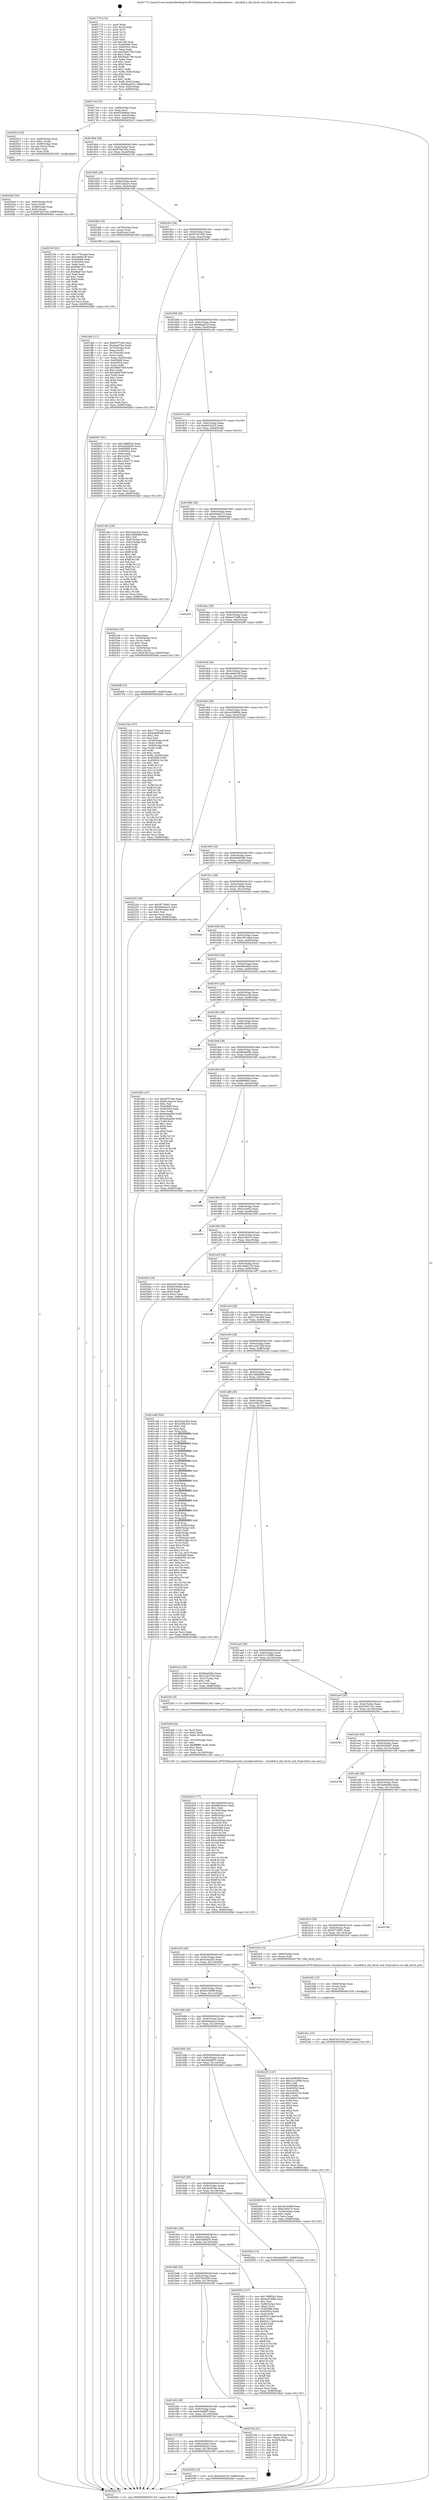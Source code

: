 digraph "0x401770" {
  label = "0x401770 (/mnt/c/Users/mathe/Desktop/tcc/POCII/binaries/extr_linuxkerneltrace....blockblk.h_blk_throtl_exit_Final-ollvm.out::main(0))"
  labelloc = "t"
  node[shape=record]

  Entry [label="",width=0.3,height=0.3,shape=circle,fillcolor=black,style=filled]
  "0x4017e4" [label="{
     0x4017e4 [32]\l
     | [instrs]\l
     &nbsp;&nbsp;0x4017e4 \<+6\>: mov -0x88(%rbp),%eax\l
     &nbsp;&nbsp;0x4017ea \<+2\>: mov %eax,%ecx\l
     &nbsp;&nbsp;0x4017ec \<+6\>: sub $0x8329e6ea,%ecx\l
     &nbsp;&nbsp;0x4017f2 \<+6\>: mov %eax,-0x9c(%rbp)\l
     &nbsp;&nbsp;0x4017f8 \<+6\>: mov %ecx,-0xa0(%rbp)\l
     &nbsp;&nbsp;0x4017fe \<+6\>: je 00000000004020c3 \<main+0x953\>\l
  }"]
  "0x4020c3" [label="{
     0x4020c3 [29]\l
     | [instrs]\l
     &nbsp;&nbsp;0x4020c3 \<+4\>: mov -0x68(%rbp),%rax\l
     &nbsp;&nbsp;0x4020c7 \<+6\>: movl $0x1,(%rax)\l
     &nbsp;&nbsp;0x4020cd \<+4\>: mov -0x68(%rbp),%rax\l
     &nbsp;&nbsp;0x4020d1 \<+3\>: movslq (%rax),%rax\l
     &nbsp;&nbsp;0x4020d4 \<+4\>: shl $0x2,%rax\l
     &nbsp;&nbsp;0x4020d8 \<+3\>: mov %rax,%rdi\l
     &nbsp;&nbsp;0x4020db \<+5\>: call 0000000000401050 \<malloc@plt\>\l
     | [calls]\l
     &nbsp;&nbsp;0x401050 \{1\} (unknown)\l
  }"]
  "0x401804" [label="{
     0x401804 [28]\l
     | [instrs]\l
     &nbsp;&nbsp;0x401804 \<+5\>: jmp 0000000000401809 \<main+0x99\>\l
     &nbsp;&nbsp;0x401809 \<+6\>: mov -0x9c(%rbp),%eax\l
     &nbsp;&nbsp;0x40180f \<+5\>: sub $0x87bb7a2a,%eax\l
     &nbsp;&nbsp;0x401814 \<+6\>: mov %eax,-0xa4(%rbp)\l
     &nbsp;&nbsp;0x40181a \<+6\>: je 0000000000402100 \<main+0x990\>\l
  }"]
  Exit [label="",width=0.3,height=0.3,shape=circle,fillcolor=black,style=filled,peripheries=2]
  "0x402100" [label="{
     0x402100 [91]\l
     | [instrs]\l
     &nbsp;&nbsp;0x402100 \<+5\>: mov $0x17761ae8,%eax\l
     &nbsp;&nbsp;0x402105 \<+5\>: mov $0xcde9d19f,%ecx\l
     &nbsp;&nbsp;0x40210a \<+7\>: mov 0x405068,%edx\l
     &nbsp;&nbsp;0x402111 \<+7\>: mov 0x405054,%esi\l
     &nbsp;&nbsp;0x402118 \<+2\>: mov %edx,%edi\l
     &nbsp;&nbsp;0x40211a \<+6\>: add $0xf6ab7ec5,%edi\l
     &nbsp;&nbsp;0x402120 \<+3\>: sub $0x1,%edi\l
     &nbsp;&nbsp;0x402123 \<+6\>: sub $0xf6ab7ec5,%edi\l
     &nbsp;&nbsp;0x402129 \<+3\>: imul %edi,%edx\l
     &nbsp;&nbsp;0x40212c \<+3\>: and $0x1,%edx\l
     &nbsp;&nbsp;0x40212f \<+3\>: cmp $0x0,%edx\l
     &nbsp;&nbsp;0x402132 \<+4\>: sete %r8b\l
     &nbsp;&nbsp;0x402136 \<+3\>: cmp $0xa,%esi\l
     &nbsp;&nbsp;0x402139 \<+4\>: setl %r9b\l
     &nbsp;&nbsp;0x40213d \<+3\>: mov %r8b,%r10b\l
     &nbsp;&nbsp;0x402140 \<+3\>: and %r9b,%r10b\l
     &nbsp;&nbsp;0x402143 \<+3\>: xor %r9b,%r8b\l
     &nbsp;&nbsp;0x402146 \<+3\>: or %r8b,%r10b\l
     &nbsp;&nbsp;0x402149 \<+4\>: test $0x1,%r10b\l
     &nbsp;&nbsp;0x40214d \<+3\>: cmovne %ecx,%eax\l
     &nbsp;&nbsp;0x402150 \<+6\>: mov %eax,-0x88(%rbp)\l
     &nbsp;&nbsp;0x402156 \<+5\>: jmp 00000000004028a0 \<main+0x1130\>\l
  }"]
  "0x401820" [label="{
     0x401820 [28]\l
     | [instrs]\l
     &nbsp;&nbsp;0x401820 \<+5\>: jmp 0000000000401825 \<main+0xb5\>\l
     &nbsp;&nbsp;0x401825 \<+6\>: mov -0x9c(%rbp),%eax\l
     &nbsp;&nbsp;0x40182b \<+5\>: sub $0x912daa7e,%eax\l
     &nbsp;&nbsp;0x401830 \<+6\>: mov %eax,-0xa8(%rbp)\l
     &nbsp;&nbsp;0x401836 \<+6\>: je 0000000000401fdb \<main+0x86b\>\l
  }"]
  "0x4023e1" [label="{
     0x4023e1 [15]\l
     | [instrs]\l
     &nbsp;&nbsp;0x4023e1 \<+10\>: movl $0x97d37445,-0x88(%rbp)\l
     &nbsp;&nbsp;0x4023eb \<+5\>: jmp 00000000004028a0 \<main+0x1130\>\l
  }"]
  "0x401fdb" [label="{
     0x401fdb [16]\l
     | [instrs]\l
     &nbsp;&nbsp;0x401fdb \<+4\>: mov -0x78(%rbp),%rax\l
     &nbsp;&nbsp;0x401fdf \<+3\>: mov (%rax),%rax\l
     &nbsp;&nbsp;0x401fe2 \<+4\>: mov 0x8(%rax),%rdi\l
     &nbsp;&nbsp;0x401fe6 \<+5\>: call 0000000000401060 \<atoi@plt\>\l
     | [calls]\l
     &nbsp;&nbsp;0x401060 \{1\} (unknown)\l
  }"]
  "0x40183c" [label="{
     0x40183c [28]\l
     | [instrs]\l
     &nbsp;&nbsp;0x40183c \<+5\>: jmp 0000000000401841 \<main+0xd1\>\l
     &nbsp;&nbsp;0x401841 \<+6\>: mov -0x9c(%rbp),%eax\l
     &nbsp;&nbsp;0x401847 \<+5\>: sub $0x97d37445,%eax\l
     &nbsp;&nbsp;0x40184c \<+6\>: mov %eax,-0xac(%rbp)\l
     &nbsp;&nbsp;0x401852 \<+6\>: je 0000000000402607 \<main+0xe97\>\l
  }"]
  "0x4023d2" [label="{
     0x4023d2 [15]\l
     | [instrs]\l
     &nbsp;&nbsp;0x4023d2 \<+4\>: mov -0x60(%rbp),%rax\l
     &nbsp;&nbsp;0x4023d6 \<+3\>: mov (%rax),%rax\l
     &nbsp;&nbsp;0x4023d9 \<+3\>: mov %rax,%rdi\l
     &nbsp;&nbsp;0x4023dc \<+5\>: call 0000000000401030 \<free@plt\>\l
     | [calls]\l
     &nbsp;&nbsp;0x401030 \{1\} (unknown)\l
  }"]
  "0x402607" [label="{
     0x402607 [91]\l
     | [instrs]\l
     &nbsp;&nbsp;0x402607 \<+5\>: mov $0x7488f5a3,%eax\l
     &nbsp;&nbsp;0x40260c \<+5\>: mov $0x52d48a35,%ecx\l
     &nbsp;&nbsp;0x402611 \<+7\>: mov 0x405068,%edx\l
     &nbsp;&nbsp;0x402618 \<+7\>: mov 0x405054,%esi\l
     &nbsp;&nbsp;0x40261f \<+2\>: mov %edx,%edi\l
     &nbsp;&nbsp;0x402621 \<+6\>: sub $0x1c9cb772,%edi\l
     &nbsp;&nbsp;0x402627 \<+3\>: sub $0x1,%edi\l
     &nbsp;&nbsp;0x40262a \<+6\>: add $0x1c9cb772,%edi\l
     &nbsp;&nbsp;0x402630 \<+3\>: imul %edi,%edx\l
     &nbsp;&nbsp;0x402633 \<+3\>: and $0x1,%edx\l
     &nbsp;&nbsp;0x402636 \<+3\>: cmp $0x0,%edx\l
     &nbsp;&nbsp;0x402639 \<+4\>: sete %r8b\l
     &nbsp;&nbsp;0x40263d \<+3\>: cmp $0xa,%esi\l
     &nbsp;&nbsp;0x402640 \<+4\>: setl %r9b\l
     &nbsp;&nbsp;0x402644 \<+3\>: mov %r8b,%r10b\l
     &nbsp;&nbsp;0x402647 \<+3\>: and %r9b,%r10b\l
     &nbsp;&nbsp;0x40264a \<+3\>: xor %r9b,%r8b\l
     &nbsp;&nbsp;0x40264d \<+3\>: or %r8b,%r10b\l
     &nbsp;&nbsp;0x402650 \<+4\>: test $0x1,%r10b\l
     &nbsp;&nbsp;0x402654 \<+3\>: cmovne %ecx,%eax\l
     &nbsp;&nbsp;0x402657 \<+6\>: mov %eax,-0x88(%rbp)\l
     &nbsp;&nbsp;0x40265d \<+5\>: jmp 00000000004028a0 \<main+0x1130\>\l
  }"]
  "0x401858" [label="{
     0x401858 [28]\l
     | [instrs]\l
     &nbsp;&nbsp;0x401858 \<+5\>: jmp 000000000040185d \<main+0xed\>\l
     &nbsp;&nbsp;0x40185d \<+6\>: mov -0x9c(%rbp),%eax\l
     &nbsp;&nbsp;0x401863 \<+5\>: sub $0x9daaf31f,%eax\l
     &nbsp;&nbsp;0x401868 \<+6\>: mov %eax,-0xb0(%rbp)\l
     &nbsp;&nbsp;0x40186e \<+6\>: je 0000000000401c6e \<main+0x4fe\>\l
  }"]
  "0x401c2c" [label="{
     0x401c2c\l
  }", style=dashed]
  "0x401c6e" [label="{
     0x401c6e [106]\l
     | [instrs]\l
     &nbsp;&nbsp;0x401c6e \<+5\>: mov $0x424acf25,%eax\l
     &nbsp;&nbsp;0x401c73 \<+5\>: mov $0x1d6bb898,%ecx\l
     &nbsp;&nbsp;0x401c78 \<+2\>: mov $0x1,%dl\l
     &nbsp;&nbsp;0x401c7a \<+7\>: mov -0x82(%rbp),%sil\l
     &nbsp;&nbsp;0x401c81 \<+7\>: mov -0x81(%rbp),%dil\l
     &nbsp;&nbsp;0x401c88 \<+3\>: mov %sil,%r8b\l
     &nbsp;&nbsp;0x401c8b \<+4\>: xor $0xff,%r8b\l
     &nbsp;&nbsp;0x401c8f \<+3\>: mov %dil,%r9b\l
     &nbsp;&nbsp;0x401c92 \<+4\>: xor $0xff,%r9b\l
     &nbsp;&nbsp;0x401c96 \<+3\>: xor $0x1,%dl\l
     &nbsp;&nbsp;0x401c99 \<+3\>: mov %r8b,%r10b\l
     &nbsp;&nbsp;0x401c9c \<+4\>: and $0xff,%r10b\l
     &nbsp;&nbsp;0x401ca0 \<+3\>: and %dl,%sil\l
     &nbsp;&nbsp;0x401ca3 \<+3\>: mov %r9b,%r11b\l
     &nbsp;&nbsp;0x401ca6 \<+4\>: and $0xff,%r11b\l
     &nbsp;&nbsp;0x401caa \<+3\>: and %dl,%dil\l
     &nbsp;&nbsp;0x401cad \<+3\>: or %sil,%r10b\l
     &nbsp;&nbsp;0x401cb0 \<+3\>: or %dil,%r11b\l
     &nbsp;&nbsp;0x401cb3 \<+3\>: xor %r11b,%r10b\l
     &nbsp;&nbsp;0x401cb6 \<+3\>: or %r9b,%r8b\l
     &nbsp;&nbsp;0x401cb9 \<+4\>: xor $0xff,%r8b\l
     &nbsp;&nbsp;0x401cbd \<+3\>: or $0x1,%dl\l
     &nbsp;&nbsp;0x401cc0 \<+3\>: and %dl,%r8b\l
     &nbsp;&nbsp;0x401cc3 \<+3\>: or %r8b,%r10b\l
     &nbsp;&nbsp;0x401cc6 \<+4\>: test $0x1,%r10b\l
     &nbsp;&nbsp;0x401cca \<+3\>: cmovne %ecx,%eax\l
     &nbsp;&nbsp;0x401ccd \<+6\>: mov %eax,-0x88(%rbp)\l
     &nbsp;&nbsp;0x401cd3 \<+5\>: jmp 00000000004028a0 \<main+0x1130\>\l
  }"]
  "0x401874" [label="{
     0x401874 [28]\l
     | [instrs]\l
     &nbsp;&nbsp;0x401874 \<+5\>: jmp 0000000000401879 \<main+0x109\>\l
     &nbsp;&nbsp;0x401879 \<+6\>: mov -0x9c(%rbp),%eax\l
     &nbsp;&nbsp;0x40187f \<+5\>: sub $0xb03d1fc5,%eax\l
     &nbsp;&nbsp;0x401884 \<+6\>: mov %eax,-0xb4(%rbp)\l
     &nbsp;&nbsp;0x40188a \<+6\>: je 00000000004023a4 \<main+0xc34\>\l
  }"]
  "0x4028a0" [label="{
     0x4028a0 [5]\l
     | [instrs]\l
     &nbsp;&nbsp;0x4028a0 \<+5\>: jmp 00000000004017e4 \<main+0x74\>\l
  }"]
  "0x401770" [label="{
     0x401770 [116]\l
     | [instrs]\l
     &nbsp;&nbsp;0x401770 \<+1\>: push %rbp\l
     &nbsp;&nbsp;0x401771 \<+3\>: mov %rsp,%rbp\l
     &nbsp;&nbsp;0x401774 \<+2\>: push %r15\l
     &nbsp;&nbsp;0x401776 \<+2\>: push %r14\l
     &nbsp;&nbsp;0x401778 \<+2\>: push %r13\l
     &nbsp;&nbsp;0x40177a \<+2\>: push %r12\l
     &nbsp;&nbsp;0x40177c \<+1\>: push %rbx\l
     &nbsp;&nbsp;0x40177d \<+7\>: sub $0x158,%rsp\l
     &nbsp;&nbsp;0x401784 \<+7\>: mov 0x405068,%eax\l
     &nbsp;&nbsp;0x40178b \<+7\>: mov 0x405054,%ecx\l
     &nbsp;&nbsp;0x401792 \<+2\>: mov %eax,%edx\l
     &nbsp;&nbsp;0x401794 \<+6\>: sub $0x50ad1798,%edx\l
     &nbsp;&nbsp;0x40179a \<+3\>: sub $0x1,%edx\l
     &nbsp;&nbsp;0x40179d \<+6\>: add $0x50ad1798,%edx\l
     &nbsp;&nbsp;0x4017a3 \<+3\>: imul %edx,%eax\l
     &nbsp;&nbsp;0x4017a6 \<+3\>: and $0x1,%eax\l
     &nbsp;&nbsp;0x4017a9 \<+3\>: cmp $0x0,%eax\l
     &nbsp;&nbsp;0x4017ac \<+4\>: sete %r8b\l
     &nbsp;&nbsp;0x4017b0 \<+4\>: and $0x1,%r8b\l
     &nbsp;&nbsp;0x4017b4 \<+7\>: mov %r8b,-0x82(%rbp)\l
     &nbsp;&nbsp;0x4017bb \<+3\>: cmp $0xa,%ecx\l
     &nbsp;&nbsp;0x4017be \<+4\>: setl %r8b\l
     &nbsp;&nbsp;0x4017c2 \<+4\>: and $0x1,%r8b\l
     &nbsp;&nbsp;0x4017c6 \<+7\>: mov %r8b,-0x81(%rbp)\l
     &nbsp;&nbsp;0x4017cd \<+10\>: movl $0x9daaf31f,-0x88(%rbp)\l
     &nbsp;&nbsp;0x4017d7 \<+6\>: mov %edi,-0x8c(%rbp)\l
     &nbsp;&nbsp;0x4017dd \<+7\>: mov %rsi,-0x98(%rbp)\l
  }"]
  "0x402395" [label="{
     0x402395 [15]\l
     | [instrs]\l
     &nbsp;&nbsp;0x402395 \<+10\>: movl $0xb03d1fc5,-0x88(%rbp)\l
     &nbsp;&nbsp;0x40239f \<+5\>: jmp 00000000004028a0 \<main+0x1130\>\l
  }"]
  "0x4023a4" [label="{
     0x4023a4 [34]\l
     | [instrs]\l
     &nbsp;&nbsp;0x4023a4 \<+2\>: xor %eax,%eax\l
     &nbsp;&nbsp;0x4023a6 \<+4\>: mov -0x58(%rbp),%rcx\l
     &nbsp;&nbsp;0x4023aa \<+2\>: mov (%rcx),%edx\l
     &nbsp;&nbsp;0x4023ac \<+3\>: sub $0x1,%eax\l
     &nbsp;&nbsp;0x4023af \<+2\>: sub %eax,%edx\l
     &nbsp;&nbsp;0x4023b1 \<+4\>: mov -0x58(%rbp),%rcx\l
     &nbsp;&nbsp;0x4023b5 \<+2\>: mov %edx,(%rcx)\l
     &nbsp;&nbsp;0x4023b7 \<+10\>: movl $0x87bb7a2a,-0x88(%rbp)\l
     &nbsp;&nbsp;0x4023c1 \<+5\>: jmp 00000000004028a0 \<main+0x1130\>\l
  }"]
  "0x401890" [label="{
     0x401890 [28]\l
     | [instrs]\l
     &nbsp;&nbsp;0x401890 \<+5\>: jmp 0000000000401895 \<main+0x125\>\l
     &nbsp;&nbsp;0x401895 \<+6\>: mov -0x9c(%rbp),%eax\l
     &nbsp;&nbsp;0x40189b \<+5\>: sub $0xb5efa373,%eax\l
     &nbsp;&nbsp;0x4018a0 \<+6\>: mov %eax,-0xb8(%rbp)\l
     &nbsp;&nbsp;0x4018a6 \<+6\>: je 00000000004025f3 \<main+0xe83\>\l
  }"]
  "0x401c10" [label="{
     0x401c10 [28]\l
     | [instrs]\l
     &nbsp;&nbsp;0x401c10 \<+5\>: jmp 0000000000401c15 \<main+0x4a5\>\l
     &nbsp;&nbsp;0x401c15 \<+6\>: mov -0x9c(%rbp),%eax\l
     &nbsp;&nbsp;0x401c1b \<+5\>: sub $0x6db5bca3,%eax\l
     &nbsp;&nbsp;0x401c20 \<+6\>: mov %eax,-0x138(%rbp)\l
     &nbsp;&nbsp;0x401c26 \<+6\>: je 0000000000402395 \<main+0xc25\>\l
  }"]
  "0x4025f3" [label="{
     0x4025f3\l
  }", style=dashed]
  "0x4018ac" [label="{
     0x4018ac [28]\l
     | [instrs]\l
     &nbsp;&nbsp;0x4018ac \<+5\>: jmp 00000000004018b1 \<main+0x141\>\l
     &nbsp;&nbsp;0x4018b1 \<+6\>: mov -0x9c(%rbp),%eax\l
     &nbsp;&nbsp;0x4018b7 \<+5\>: sub $0xbe4746fb,%eax\l
     &nbsp;&nbsp;0x4018bc \<+6\>: mov %eax,-0xbc(%rbp)\l
     &nbsp;&nbsp;0x4018c2 \<+6\>: je 00000000004026ff \<main+0xf8f\>\l
  }"]
  "0x40270e" [label="{
     0x40270e [21]\l
     | [instrs]\l
     &nbsp;&nbsp;0x40270e \<+4\>: mov -0x80(%rbp),%rax\l
     &nbsp;&nbsp;0x402712 \<+2\>: mov (%rax),%eax\l
     &nbsp;&nbsp;0x402714 \<+4\>: lea -0x28(%rbp),%rsp\l
     &nbsp;&nbsp;0x402718 \<+1\>: pop %rbx\l
     &nbsp;&nbsp;0x402719 \<+2\>: pop %r12\l
     &nbsp;&nbsp;0x40271b \<+2\>: pop %r13\l
     &nbsp;&nbsp;0x40271d \<+2\>: pop %r14\l
     &nbsp;&nbsp;0x40271f \<+2\>: pop %r15\l
     &nbsp;&nbsp;0x402721 \<+1\>: pop %rbp\l
     &nbsp;&nbsp;0x402722 \<+1\>: ret\l
  }"]
  "0x4026ff" [label="{
     0x4026ff [15]\l
     | [instrs]\l
     &nbsp;&nbsp;0x4026ff \<+10\>: movl $0x6cd4d9f7,-0x88(%rbp)\l
     &nbsp;&nbsp;0x402709 \<+5\>: jmp 00000000004028a0 \<main+0x1130\>\l
  }"]
  "0x4018c8" [label="{
     0x4018c8 [28]\l
     | [instrs]\l
     &nbsp;&nbsp;0x4018c8 \<+5\>: jmp 00000000004018cd \<main+0x15d\>\l
     &nbsp;&nbsp;0x4018cd \<+6\>: mov -0x9c(%rbp),%eax\l
     &nbsp;&nbsp;0x4018d3 \<+5\>: sub $0xcde9d19f,%eax\l
     &nbsp;&nbsp;0x4018d8 \<+6\>: mov %eax,-0xc0(%rbp)\l
     &nbsp;&nbsp;0x4018de \<+6\>: je 000000000040215b \<main+0x9eb\>\l
  }"]
  "0x401bf4" [label="{
     0x401bf4 [28]\l
     | [instrs]\l
     &nbsp;&nbsp;0x401bf4 \<+5\>: jmp 0000000000401bf9 \<main+0x489\>\l
     &nbsp;&nbsp;0x401bf9 \<+6\>: mov -0x9c(%rbp),%eax\l
     &nbsp;&nbsp;0x401bff \<+5\>: sub $0x6cd4d9f7,%eax\l
     &nbsp;&nbsp;0x401c04 \<+6\>: mov %eax,-0x134(%rbp)\l
     &nbsp;&nbsp;0x401c0a \<+6\>: je 000000000040270e \<main+0xf9e\>\l
  }"]
  "0x40215b" [label="{
     0x40215b [167]\l
     | [instrs]\l
     &nbsp;&nbsp;0x40215b \<+5\>: mov $0x17761ae8,%eax\l
     &nbsp;&nbsp;0x402160 \<+5\>: mov $0xda9b95d8,%ecx\l
     &nbsp;&nbsp;0x402165 \<+2\>: mov $0x1,%dl\l
     &nbsp;&nbsp;0x402167 \<+2\>: xor %esi,%esi\l
     &nbsp;&nbsp;0x402169 \<+4\>: mov -0x58(%rbp),%rdi\l
     &nbsp;&nbsp;0x40216d \<+3\>: mov (%rdi),%r8d\l
     &nbsp;&nbsp;0x402170 \<+4\>: mov -0x68(%rbp),%rdi\l
     &nbsp;&nbsp;0x402174 \<+3\>: cmp (%rdi),%r8d\l
     &nbsp;&nbsp;0x402177 \<+4\>: setl %r9b\l
     &nbsp;&nbsp;0x40217b \<+4\>: and $0x1,%r9b\l
     &nbsp;&nbsp;0x40217f \<+4\>: mov %r9b,-0x29(%rbp)\l
     &nbsp;&nbsp;0x402183 \<+8\>: mov 0x405068,%r8d\l
     &nbsp;&nbsp;0x40218b \<+8\>: mov 0x405054,%r10d\l
     &nbsp;&nbsp;0x402193 \<+3\>: sub $0x1,%esi\l
     &nbsp;&nbsp;0x402196 \<+3\>: mov %r8d,%r11d\l
     &nbsp;&nbsp;0x402199 \<+3\>: add %esi,%r11d\l
     &nbsp;&nbsp;0x40219c \<+4\>: imul %r11d,%r8d\l
     &nbsp;&nbsp;0x4021a0 \<+4\>: and $0x1,%r8d\l
     &nbsp;&nbsp;0x4021a4 \<+4\>: cmp $0x0,%r8d\l
     &nbsp;&nbsp;0x4021a8 \<+4\>: sete %r9b\l
     &nbsp;&nbsp;0x4021ac \<+4\>: cmp $0xa,%r10d\l
     &nbsp;&nbsp;0x4021b0 \<+3\>: setl %bl\l
     &nbsp;&nbsp;0x4021b3 \<+3\>: mov %r9b,%r14b\l
     &nbsp;&nbsp;0x4021b6 \<+4\>: xor $0xff,%r14b\l
     &nbsp;&nbsp;0x4021ba \<+3\>: mov %bl,%r15b\l
     &nbsp;&nbsp;0x4021bd \<+4\>: xor $0xff,%r15b\l
     &nbsp;&nbsp;0x4021c1 \<+3\>: xor $0x0,%dl\l
     &nbsp;&nbsp;0x4021c4 \<+3\>: mov %r14b,%r12b\l
     &nbsp;&nbsp;0x4021c7 \<+4\>: and $0x0,%r12b\l
     &nbsp;&nbsp;0x4021cb \<+3\>: and %dl,%r9b\l
     &nbsp;&nbsp;0x4021ce \<+3\>: mov %r15b,%r13b\l
     &nbsp;&nbsp;0x4021d1 \<+4\>: and $0x0,%r13b\l
     &nbsp;&nbsp;0x4021d5 \<+2\>: and %dl,%bl\l
     &nbsp;&nbsp;0x4021d7 \<+3\>: or %r9b,%r12b\l
     &nbsp;&nbsp;0x4021da \<+3\>: or %bl,%r13b\l
     &nbsp;&nbsp;0x4021dd \<+3\>: xor %r13b,%r12b\l
     &nbsp;&nbsp;0x4021e0 \<+3\>: or %r15b,%r14b\l
     &nbsp;&nbsp;0x4021e3 \<+4\>: xor $0xff,%r14b\l
     &nbsp;&nbsp;0x4021e7 \<+3\>: or $0x0,%dl\l
     &nbsp;&nbsp;0x4021ea \<+3\>: and %dl,%r14b\l
     &nbsp;&nbsp;0x4021ed \<+3\>: or %r14b,%r12b\l
     &nbsp;&nbsp;0x4021f0 \<+4\>: test $0x1,%r12b\l
     &nbsp;&nbsp;0x4021f4 \<+3\>: cmovne %ecx,%eax\l
     &nbsp;&nbsp;0x4021f7 \<+6\>: mov %eax,-0x88(%rbp)\l
     &nbsp;&nbsp;0x4021fd \<+5\>: jmp 00000000004028a0 \<main+0x1130\>\l
  }"]
  "0x4018e4" [label="{
     0x4018e4 [28]\l
     | [instrs]\l
     &nbsp;&nbsp;0x4018e4 \<+5\>: jmp 00000000004018e9 \<main+0x179\>\l
     &nbsp;&nbsp;0x4018e9 \<+6\>: mov -0x9c(%rbp),%eax\l
     &nbsp;&nbsp;0x4018ef \<+5\>: sub $0xce590884,%eax\l
     &nbsp;&nbsp;0x4018f4 \<+6\>: mov %eax,-0xc4(%rbp)\l
     &nbsp;&nbsp;0x4018fa \<+6\>: je 0000000000402831 \<main+0x10c1\>\l
  }"]
  "0x4023f0" [label="{
     0x4023f0\l
  }", style=dashed]
  "0x402831" [label="{
     0x402831\l
  }", style=dashed]
  "0x401900" [label="{
     0x401900 [28]\l
     | [instrs]\l
     &nbsp;&nbsp;0x401900 \<+5\>: jmp 0000000000401905 \<main+0x195\>\l
     &nbsp;&nbsp;0x401905 \<+6\>: mov -0x9c(%rbp),%eax\l
     &nbsp;&nbsp;0x40190b \<+5\>: sub $0xda9b95d8,%eax\l
     &nbsp;&nbsp;0x401910 \<+6\>: mov %eax,-0xc8(%rbp)\l
     &nbsp;&nbsp;0x401916 \<+6\>: je 0000000000402202 \<main+0xa92\>\l
  }"]
  "0x401bd8" [label="{
     0x401bd8 [28]\l
     | [instrs]\l
     &nbsp;&nbsp;0x401bd8 \<+5\>: jmp 0000000000401bdd \<main+0x46d\>\l
     &nbsp;&nbsp;0x401bdd \<+6\>: mov -0x9c(%rbp),%eax\l
     &nbsp;&nbsp;0x401be3 \<+5\>: sub $0x570e2930,%eax\l
     &nbsp;&nbsp;0x401be8 \<+6\>: mov %eax,-0x130(%rbp)\l
     &nbsp;&nbsp;0x401bee \<+6\>: je 00000000004023f0 \<main+0xc80\>\l
  }"]
  "0x402202" [label="{
     0x402202 [30]\l
     | [instrs]\l
     &nbsp;&nbsp;0x402202 \<+5\>: mov $0x3f776901,%eax\l
     &nbsp;&nbsp;0x402207 \<+5\>: mov $0x49a4ee23,%ecx\l
     &nbsp;&nbsp;0x40220c \<+3\>: mov -0x29(%rbp),%dl\l
     &nbsp;&nbsp;0x40220f \<+3\>: test $0x1,%dl\l
     &nbsp;&nbsp;0x402212 \<+3\>: cmovne %ecx,%eax\l
     &nbsp;&nbsp;0x402215 \<+6\>: mov %eax,-0x88(%rbp)\l
     &nbsp;&nbsp;0x40221b \<+5\>: jmp 00000000004028a0 \<main+0x1130\>\l
  }"]
  "0x40191c" [label="{
     0x40191c [28]\l
     | [instrs]\l
     &nbsp;&nbsp;0x40191c \<+5\>: jmp 0000000000401921 \<main+0x1b1\>\l
     &nbsp;&nbsp;0x401921 \<+6\>: mov -0x9c(%rbp),%eax\l
     &nbsp;&nbsp;0x401927 \<+5\>: sub $0xe21df0ab,%eax\l
     &nbsp;&nbsp;0x40192c \<+6\>: mov %eax,-0xcc(%rbp)\l
     &nbsp;&nbsp;0x401932 \<+6\>: je 00000000004024da \<main+0xd6a\>\l
  }"]
  "0x402662" [label="{
     0x402662 [157]\l
     | [instrs]\l
     &nbsp;&nbsp;0x402662 \<+5\>: mov $0x7488f5a3,%eax\l
     &nbsp;&nbsp;0x402667 \<+5\>: mov $0xbe4746fb,%ecx\l
     &nbsp;&nbsp;0x40266c \<+2\>: mov $0x1,%dl\l
     &nbsp;&nbsp;0x40266e \<+4\>: mov -0x80(%rbp),%rsi\l
     &nbsp;&nbsp;0x402672 \<+6\>: movl $0x0,(%rsi)\l
     &nbsp;&nbsp;0x402678 \<+7\>: mov 0x405068,%edi\l
     &nbsp;&nbsp;0x40267f \<+8\>: mov 0x405054,%r8d\l
     &nbsp;&nbsp;0x402687 \<+3\>: mov %edi,%r9d\l
     &nbsp;&nbsp;0x40268a \<+7\>: sub $0x63211de9,%r9d\l
     &nbsp;&nbsp;0x402691 \<+4\>: sub $0x1,%r9d\l
     &nbsp;&nbsp;0x402695 \<+7\>: add $0x63211de9,%r9d\l
     &nbsp;&nbsp;0x40269c \<+4\>: imul %r9d,%edi\l
     &nbsp;&nbsp;0x4026a0 \<+3\>: and $0x1,%edi\l
     &nbsp;&nbsp;0x4026a3 \<+3\>: cmp $0x0,%edi\l
     &nbsp;&nbsp;0x4026a6 \<+4\>: sete %r10b\l
     &nbsp;&nbsp;0x4026aa \<+4\>: cmp $0xa,%r8d\l
     &nbsp;&nbsp;0x4026ae \<+4\>: setl %r11b\l
     &nbsp;&nbsp;0x4026b2 \<+3\>: mov %r10b,%bl\l
     &nbsp;&nbsp;0x4026b5 \<+3\>: xor $0xff,%bl\l
     &nbsp;&nbsp;0x4026b8 \<+3\>: mov %r11b,%r14b\l
     &nbsp;&nbsp;0x4026bb \<+4\>: xor $0xff,%r14b\l
     &nbsp;&nbsp;0x4026bf \<+3\>: xor $0x0,%dl\l
     &nbsp;&nbsp;0x4026c2 \<+3\>: mov %bl,%r15b\l
     &nbsp;&nbsp;0x4026c5 \<+4\>: and $0x0,%r15b\l
     &nbsp;&nbsp;0x4026c9 \<+3\>: and %dl,%r10b\l
     &nbsp;&nbsp;0x4026cc \<+3\>: mov %r14b,%r12b\l
     &nbsp;&nbsp;0x4026cf \<+4\>: and $0x0,%r12b\l
     &nbsp;&nbsp;0x4026d3 \<+3\>: and %dl,%r11b\l
     &nbsp;&nbsp;0x4026d6 \<+3\>: or %r10b,%r15b\l
     &nbsp;&nbsp;0x4026d9 \<+3\>: or %r11b,%r12b\l
     &nbsp;&nbsp;0x4026dc \<+3\>: xor %r12b,%r15b\l
     &nbsp;&nbsp;0x4026df \<+3\>: or %r14b,%bl\l
     &nbsp;&nbsp;0x4026e2 \<+3\>: xor $0xff,%bl\l
     &nbsp;&nbsp;0x4026e5 \<+3\>: or $0x0,%dl\l
     &nbsp;&nbsp;0x4026e8 \<+2\>: and %dl,%bl\l
     &nbsp;&nbsp;0x4026ea \<+3\>: or %bl,%r15b\l
     &nbsp;&nbsp;0x4026ed \<+4\>: test $0x1,%r15b\l
     &nbsp;&nbsp;0x4026f1 \<+3\>: cmovne %ecx,%eax\l
     &nbsp;&nbsp;0x4026f4 \<+6\>: mov %eax,-0x88(%rbp)\l
     &nbsp;&nbsp;0x4026fa \<+5\>: jmp 00000000004028a0 \<main+0x1130\>\l
  }"]
  "0x4024da" [label="{
     0x4024da\l
  }", style=dashed]
  "0x401938" [label="{
     0x401938 [28]\l
     | [instrs]\l
     &nbsp;&nbsp;0x401938 \<+5\>: jmp 000000000040193d \<main+0x1cd\>\l
     &nbsp;&nbsp;0x40193d \<+6\>: mov -0x9c(%rbp),%eax\l
     &nbsp;&nbsp;0x401943 \<+5\>: sub $0xe387c6ed,%eax\l
     &nbsp;&nbsp;0x401948 \<+6\>: mov %eax,-0xd0(%rbp)\l
     &nbsp;&nbsp;0x40194e \<+6\>: je 00000000004025e4 \<main+0xe74\>\l
  }"]
  "0x4022e4" [label="{
     0x4022e4 [177]\l
     | [instrs]\l
     &nbsp;&nbsp;0x4022e4 \<+5\>: mov $0x3a0fc606,%ecx\l
     &nbsp;&nbsp;0x4022e9 \<+5\>: mov $0x6db5bca3,%edx\l
     &nbsp;&nbsp;0x4022ee \<+3\>: mov $0x1,%dil\l
     &nbsp;&nbsp;0x4022f1 \<+6\>: mov -0x148(%rbp),%esi\l
     &nbsp;&nbsp;0x4022f7 \<+3\>: imul %eax,%esi\l
     &nbsp;&nbsp;0x4022fa \<+4\>: mov -0x60(%rbp),%r8\l
     &nbsp;&nbsp;0x4022fe \<+3\>: mov (%r8),%r8\l
     &nbsp;&nbsp;0x402301 \<+4\>: mov -0x58(%rbp),%r9\l
     &nbsp;&nbsp;0x402305 \<+3\>: movslq (%r9),%r9\l
     &nbsp;&nbsp;0x402308 \<+4\>: mov %esi,(%r8,%r9,4)\l
     &nbsp;&nbsp;0x40230c \<+7\>: mov 0x405068,%eax\l
     &nbsp;&nbsp;0x402313 \<+7\>: mov 0x405054,%esi\l
     &nbsp;&nbsp;0x40231a \<+3\>: mov %eax,%r10d\l
     &nbsp;&nbsp;0x40231d \<+7\>: sub $0xbcddfe8d,%r10d\l
     &nbsp;&nbsp;0x402324 \<+4\>: sub $0x1,%r10d\l
     &nbsp;&nbsp;0x402328 \<+7\>: add $0xbcddfe8d,%r10d\l
     &nbsp;&nbsp;0x40232f \<+4\>: imul %r10d,%eax\l
     &nbsp;&nbsp;0x402333 \<+3\>: and $0x1,%eax\l
     &nbsp;&nbsp;0x402336 \<+3\>: cmp $0x0,%eax\l
     &nbsp;&nbsp;0x402339 \<+4\>: sete %r11b\l
     &nbsp;&nbsp;0x40233d \<+3\>: cmp $0xa,%esi\l
     &nbsp;&nbsp;0x402340 \<+3\>: setl %bl\l
     &nbsp;&nbsp;0x402343 \<+3\>: mov %r11b,%r14b\l
     &nbsp;&nbsp;0x402346 \<+4\>: xor $0xff,%r14b\l
     &nbsp;&nbsp;0x40234a \<+3\>: mov %bl,%r15b\l
     &nbsp;&nbsp;0x40234d \<+4\>: xor $0xff,%r15b\l
     &nbsp;&nbsp;0x402351 \<+4\>: xor $0x1,%dil\l
     &nbsp;&nbsp;0x402355 \<+3\>: mov %r14b,%r12b\l
     &nbsp;&nbsp;0x402358 \<+4\>: and $0xff,%r12b\l
     &nbsp;&nbsp;0x40235c \<+3\>: and %dil,%r11b\l
     &nbsp;&nbsp;0x40235f \<+3\>: mov %r15b,%r13b\l
     &nbsp;&nbsp;0x402362 \<+4\>: and $0xff,%r13b\l
     &nbsp;&nbsp;0x402366 \<+3\>: and %dil,%bl\l
     &nbsp;&nbsp;0x402369 \<+3\>: or %r11b,%r12b\l
     &nbsp;&nbsp;0x40236c \<+3\>: or %bl,%r13b\l
     &nbsp;&nbsp;0x40236f \<+3\>: xor %r13b,%r12b\l
     &nbsp;&nbsp;0x402372 \<+3\>: or %r15b,%r14b\l
     &nbsp;&nbsp;0x402375 \<+4\>: xor $0xff,%r14b\l
     &nbsp;&nbsp;0x402379 \<+4\>: or $0x1,%dil\l
     &nbsp;&nbsp;0x40237d \<+3\>: and %dil,%r14b\l
     &nbsp;&nbsp;0x402380 \<+3\>: or %r14b,%r12b\l
     &nbsp;&nbsp;0x402383 \<+4\>: test $0x1,%r12b\l
     &nbsp;&nbsp;0x402387 \<+3\>: cmovne %edx,%ecx\l
     &nbsp;&nbsp;0x40238a \<+6\>: mov %ecx,-0x88(%rbp)\l
     &nbsp;&nbsp;0x402390 \<+5\>: jmp 00000000004028a0 \<main+0x1130\>\l
  }"]
  "0x4025e4" [label="{
     0x4025e4\l
  }", style=dashed]
  "0x401954" [label="{
     0x401954 [28]\l
     | [instrs]\l
     &nbsp;&nbsp;0x401954 \<+5\>: jmp 0000000000401959 \<main+0x1e9\>\l
     &nbsp;&nbsp;0x401959 \<+6\>: mov -0x9c(%rbp),%eax\l
     &nbsp;&nbsp;0x40195f \<+5\>: sub $0xe88cddd3,%eax\l
     &nbsp;&nbsp;0x401964 \<+6\>: mov %eax,-0xd4(%rbp)\l
     &nbsp;&nbsp;0x40196a \<+6\>: je 000000000040242d \<main+0xcbd\>\l
  }"]
  "0x4022b8" [label="{
     0x4022b8 [44]\l
     | [instrs]\l
     &nbsp;&nbsp;0x4022b8 \<+2\>: xor %ecx,%ecx\l
     &nbsp;&nbsp;0x4022ba \<+5\>: mov $0x2,%edx\l
     &nbsp;&nbsp;0x4022bf \<+6\>: mov %edx,-0x144(%rbp)\l
     &nbsp;&nbsp;0x4022c5 \<+1\>: cltd\l
     &nbsp;&nbsp;0x4022c6 \<+6\>: mov -0x144(%rbp),%esi\l
     &nbsp;&nbsp;0x4022cc \<+2\>: idiv %esi\l
     &nbsp;&nbsp;0x4022ce \<+6\>: imul $0xfffffffe,%edx,%edx\l
     &nbsp;&nbsp;0x4022d4 \<+3\>: sub $0x1,%ecx\l
     &nbsp;&nbsp;0x4022d7 \<+2\>: sub %ecx,%edx\l
     &nbsp;&nbsp;0x4022d9 \<+6\>: mov %edx,-0x148(%rbp)\l
     &nbsp;&nbsp;0x4022df \<+5\>: call 0000000000401160 \<next_i\>\l
     | [calls]\l
     &nbsp;&nbsp;0x401160 \{1\} (/mnt/c/Users/mathe/Desktop/tcc/POCII/binaries/extr_linuxkerneltrace....blockblk.h_blk_throtl_exit_Final-ollvm.out::next_i)\l
  }"]
  "0x40242d" [label="{
     0x40242d\l
  }", style=dashed]
  "0x401970" [label="{
     0x401970 [28]\l
     | [instrs]\l
     &nbsp;&nbsp;0x401970 \<+5\>: jmp 0000000000401975 \<main+0x205\>\l
     &nbsp;&nbsp;0x401975 \<+6\>: mov -0x9c(%rbp),%eax\l
     &nbsp;&nbsp;0x40197b \<+5\>: sub $0xf4a4c23b,%eax\l
     &nbsp;&nbsp;0x401980 \<+6\>: mov %eax,-0xd8(%rbp)\l
     &nbsp;&nbsp;0x401986 \<+6\>: je 00000000004025ba \<main+0xe4a\>\l
  }"]
  "0x4020e0" [label="{
     0x4020e0 [32]\l
     | [instrs]\l
     &nbsp;&nbsp;0x4020e0 \<+4\>: mov -0x60(%rbp),%rdi\l
     &nbsp;&nbsp;0x4020e4 \<+3\>: mov %rax,(%rdi)\l
     &nbsp;&nbsp;0x4020e7 \<+4\>: mov -0x58(%rbp),%rax\l
     &nbsp;&nbsp;0x4020eb \<+6\>: movl $0x0,(%rax)\l
     &nbsp;&nbsp;0x4020f1 \<+10\>: movl $0x87bb7a2a,-0x88(%rbp)\l
     &nbsp;&nbsp;0x4020fb \<+5\>: jmp 00000000004028a0 \<main+0x1130\>\l
  }"]
  "0x4025ba" [label="{
     0x4025ba\l
  }", style=dashed]
  "0x40198c" [label="{
     0x40198c [28]\l
     | [instrs]\l
     &nbsp;&nbsp;0x40198c \<+5\>: jmp 0000000000401991 \<main+0x221\>\l
     &nbsp;&nbsp;0x401991 \<+6\>: mov -0x9c(%rbp),%eax\l
     &nbsp;&nbsp;0x401997 \<+5\>: sub $0xf91ef38c,%eax\l
     &nbsp;&nbsp;0x40199c \<+6\>: mov %eax,-0xdc(%rbp)\l
     &nbsp;&nbsp;0x4019a2 \<+6\>: je 0000000000402451 \<main+0xce1\>\l
  }"]
  "0x401bbc" [label="{
     0x401bbc [28]\l
     | [instrs]\l
     &nbsp;&nbsp;0x401bbc \<+5\>: jmp 0000000000401bc1 \<main+0x451\>\l
     &nbsp;&nbsp;0x401bc1 \<+6\>: mov -0x9c(%rbp),%eax\l
     &nbsp;&nbsp;0x401bc7 \<+5\>: sub $0x52d48a35,%eax\l
     &nbsp;&nbsp;0x401bcc \<+6\>: mov %eax,-0x12c(%rbp)\l
     &nbsp;&nbsp;0x401bd2 \<+6\>: je 0000000000402662 \<main+0xef2\>\l
  }"]
  "0x402451" [label="{
     0x402451\l
  }", style=dashed]
  "0x4019a8" [label="{
     0x4019a8 [28]\l
     | [instrs]\l
     &nbsp;&nbsp;0x4019a8 \<+5\>: jmp 00000000004019ad \<main+0x23d\>\l
     &nbsp;&nbsp;0x4019ad \<+6\>: mov -0x9c(%rbp),%eax\l
     &nbsp;&nbsp;0x4019b3 \<+5\>: sub $0xfbda0d9c,%eax\l
     &nbsp;&nbsp;0x4019b8 \<+6\>: mov %eax,-0xe0(%rbp)\l
     &nbsp;&nbsp;0x4019be \<+6\>: je 0000000000401f48 \<main+0x7d8\>\l
  }"]
  "0x40205a" [label="{
     0x40205a [15]\l
     | [instrs]\l
     &nbsp;&nbsp;0x40205a \<+10\>: movl $0x4dad8f31,-0x88(%rbp)\l
     &nbsp;&nbsp;0x402064 \<+5\>: jmp 00000000004028a0 \<main+0x1130\>\l
  }"]
  "0x401f48" [label="{
     0x401f48 [147]\l
     | [instrs]\l
     &nbsp;&nbsp;0x401f48 \<+5\>: mov $0x6f7f7c60,%eax\l
     &nbsp;&nbsp;0x401f4d \<+5\>: mov $0x912daa7e,%ecx\l
     &nbsp;&nbsp;0x401f52 \<+2\>: mov $0x1,%dl\l
     &nbsp;&nbsp;0x401f54 \<+7\>: mov 0x405068,%esi\l
     &nbsp;&nbsp;0x401f5b \<+7\>: mov 0x405054,%edi\l
     &nbsp;&nbsp;0x401f62 \<+3\>: mov %esi,%r8d\l
     &nbsp;&nbsp;0x401f65 \<+7\>: sub $0xbebaaf5e,%r8d\l
     &nbsp;&nbsp;0x401f6c \<+4\>: sub $0x1,%r8d\l
     &nbsp;&nbsp;0x401f70 \<+7\>: add $0xbebaaf5e,%r8d\l
     &nbsp;&nbsp;0x401f77 \<+4\>: imul %r8d,%esi\l
     &nbsp;&nbsp;0x401f7b \<+3\>: and $0x1,%esi\l
     &nbsp;&nbsp;0x401f7e \<+3\>: cmp $0x0,%esi\l
     &nbsp;&nbsp;0x401f81 \<+4\>: sete %r9b\l
     &nbsp;&nbsp;0x401f85 \<+3\>: cmp $0xa,%edi\l
     &nbsp;&nbsp;0x401f88 \<+4\>: setl %r10b\l
     &nbsp;&nbsp;0x401f8c \<+3\>: mov %r9b,%r11b\l
     &nbsp;&nbsp;0x401f8f \<+4\>: xor $0xff,%r11b\l
     &nbsp;&nbsp;0x401f93 \<+3\>: mov %r10b,%bl\l
     &nbsp;&nbsp;0x401f96 \<+3\>: xor $0xff,%bl\l
     &nbsp;&nbsp;0x401f99 \<+3\>: xor $0x0,%dl\l
     &nbsp;&nbsp;0x401f9c \<+3\>: mov %r11b,%r14b\l
     &nbsp;&nbsp;0x401f9f \<+4\>: and $0x0,%r14b\l
     &nbsp;&nbsp;0x401fa3 \<+3\>: and %dl,%r9b\l
     &nbsp;&nbsp;0x401fa6 \<+3\>: mov %bl,%r15b\l
     &nbsp;&nbsp;0x401fa9 \<+4\>: and $0x0,%r15b\l
     &nbsp;&nbsp;0x401fad \<+3\>: and %dl,%r10b\l
     &nbsp;&nbsp;0x401fb0 \<+3\>: or %r9b,%r14b\l
     &nbsp;&nbsp;0x401fb3 \<+3\>: or %r10b,%r15b\l
     &nbsp;&nbsp;0x401fb6 \<+3\>: xor %r15b,%r14b\l
     &nbsp;&nbsp;0x401fb9 \<+3\>: or %bl,%r11b\l
     &nbsp;&nbsp;0x401fbc \<+4\>: xor $0xff,%r11b\l
     &nbsp;&nbsp;0x401fc0 \<+3\>: or $0x0,%dl\l
     &nbsp;&nbsp;0x401fc3 \<+3\>: and %dl,%r11b\l
     &nbsp;&nbsp;0x401fc6 \<+3\>: or %r11b,%r14b\l
     &nbsp;&nbsp;0x401fc9 \<+4\>: test $0x1,%r14b\l
     &nbsp;&nbsp;0x401fcd \<+3\>: cmovne %ecx,%eax\l
     &nbsp;&nbsp;0x401fd0 \<+6\>: mov %eax,-0x88(%rbp)\l
     &nbsp;&nbsp;0x401fd6 \<+5\>: jmp 00000000004028a0 \<main+0x1130\>\l
  }"]
  "0x4019c4" [label="{
     0x4019c4 [28]\l
     | [instrs]\l
     &nbsp;&nbsp;0x4019c4 \<+5\>: jmp 00000000004019c9 \<main+0x259\>\l
     &nbsp;&nbsp;0x4019c9 \<+6\>: mov -0x9c(%rbp),%eax\l
     &nbsp;&nbsp;0x4019cf \<+5\>: sub $0xfef69f64,%eax\l
     &nbsp;&nbsp;0x4019d4 \<+6\>: mov %eax,-0xe4(%rbp)\l
     &nbsp;&nbsp;0x4019da \<+6\>: je 0000000000402590 \<main+0xe20\>\l
  }"]
  "0x401ba0" [label="{
     0x401ba0 [28]\l
     | [instrs]\l
     &nbsp;&nbsp;0x401ba0 \<+5\>: jmp 0000000000401ba5 \<main+0x435\>\l
     &nbsp;&nbsp;0x401ba5 \<+6\>: mov -0x9c(%rbp),%eax\l
     &nbsp;&nbsp;0x401bab \<+5\>: sub $0x4eed7faa,%eax\l
     &nbsp;&nbsp;0x401bb0 \<+6\>: mov %eax,-0x128(%rbp)\l
     &nbsp;&nbsp;0x401bb6 \<+6\>: je 000000000040205a \<main+0x8ea\>\l
  }"]
  "0x402590" [label="{
     0x402590\l
  }", style=dashed]
  "0x4019e0" [label="{
     0x4019e0 [28]\l
     | [instrs]\l
     &nbsp;&nbsp;0x4019e0 \<+5\>: jmp 00000000004019e5 \<main+0x275\>\l
     &nbsp;&nbsp;0x4019e5 \<+6\>: mov -0x9c(%rbp),%eax\l
     &nbsp;&nbsp;0x4019eb \<+5\>: sub $0x42c5e02,%eax\l
     &nbsp;&nbsp;0x4019f0 \<+6\>: mov %eax,-0xe8(%rbp)\l
     &nbsp;&nbsp;0x4019f6 \<+6\>: je 0000000000401f39 \<main+0x7c9\>\l
  }"]
  "0x402069" [label="{
     0x402069 [30]\l
     | [instrs]\l
     &nbsp;&nbsp;0x402069 \<+5\>: mov $0x45c3e99f,%eax\l
     &nbsp;&nbsp;0x40206e \<+5\>: mov $0xe166474,%ecx\l
     &nbsp;&nbsp;0x402073 \<+3\>: mov -0x30(%rbp),%edx\l
     &nbsp;&nbsp;0x402076 \<+3\>: cmp $0x1,%edx\l
     &nbsp;&nbsp;0x402079 \<+3\>: cmovl %ecx,%eax\l
     &nbsp;&nbsp;0x40207c \<+6\>: mov %eax,-0x88(%rbp)\l
     &nbsp;&nbsp;0x402082 \<+5\>: jmp 00000000004028a0 \<main+0x1130\>\l
  }"]
  "0x401f39" [label="{
     0x401f39\l
  }", style=dashed]
  "0x4019fc" [label="{
     0x4019fc [28]\l
     | [instrs]\l
     &nbsp;&nbsp;0x4019fc \<+5\>: jmp 0000000000401a01 \<main+0x291\>\l
     &nbsp;&nbsp;0x401a01 \<+6\>: mov -0x9c(%rbp),%eax\l
     &nbsp;&nbsp;0x401a07 \<+5\>: sub $0xe166474,%eax\l
     &nbsp;&nbsp;0x401a0c \<+6\>: mov %eax,-0xec(%rbp)\l
     &nbsp;&nbsp;0x401a12 \<+6\>: je 00000000004020a5 \<main+0x935\>\l
  }"]
  "0x401b84" [label="{
     0x401b84 [28]\l
     | [instrs]\l
     &nbsp;&nbsp;0x401b84 \<+5\>: jmp 0000000000401b89 \<main+0x419\>\l
     &nbsp;&nbsp;0x401b89 \<+6\>: mov -0x9c(%rbp),%eax\l
     &nbsp;&nbsp;0x401b8f \<+5\>: sub $0x4dad8f31,%eax\l
     &nbsp;&nbsp;0x401b94 \<+6\>: mov %eax,-0x124(%rbp)\l
     &nbsp;&nbsp;0x401b9a \<+6\>: je 0000000000402069 \<main+0x8f9\>\l
  }"]
  "0x4020a5" [label="{
     0x4020a5 [30]\l
     | [instrs]\l
     &nbsp;&nbsp;0x4020a5 \<+5\>: mov $0xe387c6ed,%eax\l
     &nbsp;&nbsp;0x4020aa \<+5\>: mov $0x8329e6ea,%ecx\l
     &nbsp;&nbsp;0x4020af \<+3\>: mov -0x30(%rbp),%edx\l
     &nbsp;&nbsp;0x4020b2 \<+3\>: cmp $0x0,%edx\l
     &nbsp;&nbsp;0x4020b5 \<+3\>: cmove %ecx,%eax\l
     &nbsp;&nbsp;0x4020b8 \<+6\>: mov %eax,-0x88(%rbp)\l
     &nbsp;&nbsp;0x4020be \<+5\>: jmp 00000000004028a0 \<main+0x1130\>\l
  }"]
  "0x401a18" [label="{
     0x401a18 [28]\l
     | [instrs]\l
     &nbsp;&nbsp;0x401a18 \<+5\>: jmp 0000000000401a1d \<main+0x2ad\>\l
     &nbsp;&nbsp;0x401a1d \<+6\>: mov -0x9c(%rbp),%eax\l
     &nbsp;&nbsp;0x401a23 \<+5\>: sub $0x14bfd178,%eax\l
     &nbsp;&nbsp;0x401a28 \<+6\>: mov %eax,-0xf0(%rbp)\l
     &nbsp;&nbsp;0x401a2e \<+6\>: je 0000000000401e97 \<main+0x727\>\l
  }"]
  "0x402220" [label="{
     0x402220 [147]\l
     | [instrs]\l
     &nbsp;&nbsp;0x402220 \<+5\>: mov $0x3a0fc606,%eax\l
     &nbsp;&nbsp;0x402225 \<+5\>: mov $0x31c19580,%ecx\l
     &nbsp;&nbsp;0x40222a \<+2\>: mov $0x1,%dl\l
     &nbsp;&nbsp;0x40222c \<+7\>: mov 0x405068,%esi\l
     &nbsp;&nbsp;0x402233 \<+7\>: mov 0x405054,%edi\l
     &nbsp;&nbsp;0x40223a \<+3\>: mov %esi,%r8d\l
     &nbsp;&nbsp;0x40223d \<+7\>: add $0x3d93a754,%r8d\l
     &nbsp;&nbsp;0x402244 \<+4\>: sub $0x1,%r8d\l
     &nbsp;&nbsp;0x402248 \<+7\>: sub $0x3d93a754,%r8d\l
     &nbsp;&nbsp;0x40224f \<+4\>: imul %r8d,%esi\l
     &nbsp;&nbsp;0x402253 \<+3\>: and $0x1,%esi\l
     &nbsp;&nbsp;0x402256 \<+3\>: cmp $0x0,%esi\l
     &nbsp;&nbsp;0x402259 \<+4\>: sete %r9b\l
     &nbsp;&nbsp;0x40225d \<+3\>: cmp $0xa,%edi\l
     &nbsp;&nbsp;0x402260 \<+4\>: setl %r10b\l
     &nbsp;&nbsp;0x402264 \<+3\>: mov %r9b,%r11b\l
     &nbsp;&nbsp;0x402267 \<+4\>: xor $0xff,%r11b\l
     &nbsp;&nbsp;0x40226b \<+3\>: mov %r10b,%bl\l
     &nbsp;&nbsp;0x40226e \<+3\>: xor $0xff,%bl\l
     &nbsp;&nbsp;0x402271 \<+3\>: xor $0x1,%dl\l
     &nbsp;&nbsp;0x402274 \<+3\>: mov %r11b,%r14b\l
     &nbsp;&nbsp;0x402277 \<+4\>: and $0xff,%r14b\l
     &nbsp;&nbsp;0x40227b \<+3\>: and %dl,%r9b\l
     &nbsp;&nbsp;0x40227e \<+3\>: mov %bl,%r15b\l
     &nbsp;&nbsp;0x402281 \<+4\>: and $0xff,%r15b\l
     &nbsp;&nbsp;0x402285 \<+3\>: and %dl,%r10b\l
     &nbsp;&nbsp;0x402288 \<+3\>: or %r9b,%r14b\l
     &nbsp;&nbsp;0x40228b \<+3\>: or %r10b,%r15b\l
     &nbsp;&nbsp;0x40228e \<+3\>: xor %r15b,%r14b\l
     &nbsp;&nbsp;0x402291 \<+3\>: or %bl,%r11b\l
     &nbsp;&nbsp;0x402294 \<+4\>: xor $0xff,%r11b\l
     &nbsp;&nbsp;0x402298 \<+3\>: or $0x1,%dl\l
     &nbsp;&nbsp;0x40229b \<+3\>: and %dl,%r11b\l
     &nbsp;&nbsp;0x40229e \<+3\>: or %r11b,%r14b\l
     &nbsp;&nbsp;0x4022a1 \<+4\>: test $0x1,%r14b\l
     &nbsp;&nbsp;0x4022a5 \<+3\>: cmovne %ecx,%eax\l
     &nbsp;&nbsp;0x4022a8 \<+6\>: mov %eax,-0x88(%rbp)\l
     &nbsp;&nbsp;0x4022ae \<+5\>: jmp 00000000004028a0 \<main+0x1130\>\l
  }"]
  "0x401e97" [label="{
     0x401e97\l
  }", style=dashed]
  "0x401a34" [label="{
     0x401a34 [28]\l
     | [instrs]\l
     &nbsp;&nbsp;0x401a34 \<+5\>: jmp 0000000000401a39 \<main+0x2c9\>\l
     &nbsp;&nbsp;0x401a39 \<+6\>: mov -0x9c(%rbp),%eax\l
     &nbsp;&nbsp;0x401a3f \<+5\>: sub $0x17761ae8,%eax\l
     &nbsp;&nbsp;0x401a44 \<+6\>: mov %eax,-0xf4(%rbp)\l
     &nbsp;&nbsp;0x401a4a \<+6\>: je 00000000004027b6 \<main+0x1046\>\l
  }"]
  "0x401b68" [label="{
     0x401b68 [28]\l
     | [instrs]\l
     &nbsp;&nbsp;0x401b68 \<+5\>: jmp 0000000000401b6d \<main+0x3fd\>\l
     &nbsp;&nbsp;0x401b6d \<+6\>: mov -0x9c(%rbp),%eax\l
     &nbsp;&nbsp;0x401b73 \<+5\>: sub $0x49a4ee23,%eax\l
     &nbsp;&nbsp;0x401b78 \<+6\>: mov %eax,-0x120(%rbp)\l
     &nbsp;&nbsp;0x401b7e \<+6\>: je 0000000000402220 \<main+0xab0\>\l
  }"]
  "0x4027b6" [label="{
     0x4027b6\l
  }", style=dashed]
  "0x401a50" [label="{
     0x401a50 [28]\l
     | [instrs]\l
     &nbsp;&nbsp;0x401a50 \<+5\>: jmp 0000000000401a55 \<main+0x2e5\>\l
     &nbsp;&nbsp;0x401a55 \<+6\>: mov -0x9c(%rbp),%eax\l
     &nbsp;&nbsp;0x401a5b \<+5\>: sub $0x1a2b7b5f,%eax\l
     &nbsp;&nbsp;0x401a60 \<+6\>: mov %eax,-0xf8(%rbp)\l
     &nbsp;&nbsp;0x401a66 \<+6\>: je 0000000000401e3c \<main+0x6cc\>\l
  }"]
  "0x402087" [label="{
     0x402087\l
  }", style=dashed]
  "0x401e3c" [label="{
     0x401e3c\l
  }", style=dashed]
  "0x401a6c" [label="{
     0x401a6c [28]\l
     | [instrs]\l
     &nbsp;&nbsp;0x401a6c \<+5\>: jmp 0000000000401a71 \<main+0x301\>\l
     &nbsp;&nbsp;0x401a71 \<+6\>: mov -0x9c(%rbp),%eax\l
     &nbsp;&nbsp;0x401a77 \<+5\>: sub $0x1d6bb898,%eax\l
     &nbsp;&nbsp;0x401a7c \<+6\>: mov %eax,-0xfc(%rbp)\l
     &nbsp;&nbsp;0x401a82 \<+6\>: je 0000000000401cd8 \<main+0x568\>\l
  }"]
  "0x401b4c" [label="{
     0x401b4c [28]\l
     | [instrs]\l
     &nbsp;&nbsp;0x401b4c \<+5\>: jmp 0000000000401b51 \<main+0x3e1\>\l
     &nbsp;&nbsp;0x401b51 \<+6\>: mov -0x9c(%rbp),%eax\l
     &nbsp;&nbsp;0x401b57 \<+5\>: sub $0x45c3e99f,%eax\l
     &nbsp;&nbsp;0x401b5c \<+6\>: mov %eax,-0x11c(%rbp)\l
     &nbsp;&nbsp;0x401b62 \<+6\>: je 0000000000402087 \<main+0x917\>\l
  }"]
  "0x401cd8" [label="{
     0x401cd8 [326]\l
     | [instrs]\l
     &nbsp;&nbsp;0x401cd8 \<+5\>: mov $0x424acf25,%eax\l
     &nbsp;&nbsp;0x401cdd \<+5\>: mov $0x2c58c2d7,%ecx\l
     &nbsp;&nbsp;0x401ce2 \<+2\>: mov $0x1,%dl\l
     &nbsp;&nbsp;0x401ce4 \<+2\>: xor %esi,%esi\l
     &nbsp;&nbsp;0x401ce6 \<+3\>: mov %rsp,%rdi\l
     &nbsp;&nbsp;0x401ce9 \<+4\>: add $0xfffffffffffffff0,%rdi\l
     &nbsp;&nbsp;0x401ced \<+3\>: mov %rdi,%rsp\l
     &nbsp;&nbsp;0x401cf0 \<+4\>: mov %rdi,-0x80(%rbp)\l
     &nbsp;&nbsp;0x401cf4 \<+3\>: mov %rsp,%rdi\l
     &nbsp;&nbsp;0x401cf7 \<+4\>: add $0xfffffffffffffff0,%rdi\l
     &nbsp;&nbsp;0x401cfb \<+3\>: mov %rdi,%rsp\l
     &nbsp;&nbsp;0x401cfe \<+3\>: mov %rsp,%r8\l
     &nbsp;&nbsp;0x401d01 \<+4\>: add $0xfffffffffffffff0,%r8\l
     &nbsp;&nbsp;0x401d05 \<+3\>: mov %r8,%rsp\l
     &nbsp;&nbsp;0x401d08 \<+4\>: mov %r8,-0x78(%rbp)\l
     &nbsp;&nbsp;0x401d0c \<+3\>: mov %rsp,%r8\l
     &nbsp;&nbsp;0x401d0f \<+4\>: add $0xfffffffffffffff0,%r8\l
     &nbsp;&nbsp;0x401d13 \<+3\>: mov %r8,%rsp\l
     &nbsp;&nbsp;0x401d16 \<+4\>: mov %r8,-0x70(%rbp)\l
     &nbsp;&nbsp;0x401d1a \<+3\>: mov %rsp,%r8\l
     &nbsp;&nbsp;0x401d1d \<+4\>: add $0xfffffffffffffff0,%r8\l
     &nbsp;&nbsp;0x401d21 \<+3\>: mov %r8,%rsp\l
     &nbsp;&nbsp;0x401d24 \<+4\>: mov %r8,-0x68(%rbp)\l
     &nbsp;&nbsp;0x401d28 \<+3\>: mov %rsp,%r8\l
     &nbsp;&nbsp;0x401d2b \<+4\>: add $0xfffffffffffffff0,%r8\l
     &nbsp;&nbsp;0x401d2f \<+3\>: mov %r8,%rsp\l
     &nbsp;&nbsp;0x401d32 \<+4\>: mov %r8,-0x60(%rbp)\l
     &nbsp;&nbsp;0x401d36 \<+3\>: mov %rsp,%r8\l
     &nbsp;&nbsp;0x401d39 \<+4\>: add $0xfffffffffffffff0,%r8\l
     &nbsp;&nbsp;0x401d3d \<+3\>: mov %r8,%rsp\l
     &nbsp;&nbsp;0x401d40 \<+4\>: mov %r8,-0x58(%rbp)\l
     &nbsp;&nbsp;0x401d44 \<+3\>: mov %rsp,%r8\l
     &nbsp;&nbsp;0x401d47 \<+4\>: add $0xfffffffffffffff0,%r8\l
     &nbsp;&nbsp;0x401d4b \<+3\>: mov %r8,%rsp\l
     &nbsp;&nbsp;0x401d4e \<+4\>: mov %r8,-0x50(%rbp)\l
     &nbsp;&nbsp;0x401d52 \<+3\>: mov %rsp,%r8\l
     &nbsp;&nbsp;0x401d55 \<+4\>: add $0xfffffffffffffff0,%r8\l
     &nbsp;&nbsp;0x401d59 \<+3\>: mov %r8,%rsp\l
     &nbsp;&nbsp;0x401d5c \<+4\>: mov %r8,-0x48(%rbp)\l
     &nbsp;&nbsp;0x401d60 \<+3\>: mov %rsp,%r8\l
     &nbsp;&nbsp;0x401d63 \<+4\>: add $0xfffffffffffffff0,%r8\l
     &nbsp;&nbsp;0x401d67 \<+3\>: mov %r8,%rsp\l
     &nbsp;&nbsp;0x401d6a \<+4\>: mov %r8,-0x40(%rbp)\l
     &nbsp;&nbsp;0x401d6e \<+4\>: mov -0x80(%rbp),%r8\l
     &nbsp;&nbsp;0x401d72 \<+7\>: movl $0x0,(%r8)\l
     &nbsp;&nbsp;0x401d79 \<+7\>: mov -0x8c(%rbp),%r9d\l
     &nbsp;&nbsp;0x401d80 \<+3\>: mov %r9d,(%rdi)\l
     &nbsp;&nbsp;0x401d83 \<+4\>: mov -0x78(%rbp),%r8\l
     &nbsp;&nbsp;0x401d87 \<+7\>: mov -0x98(%rbp),%r10\l
     &nbsp;&nbsp;0x401d8e \<+3\>: mov %r10,(%r8)\l
     &nbsp;&nbsp;0x401d91 \<+3\>: cmpl $0x2,(%rdi)\l
     &nbsp;&nbsp;0x401d94 \<+4\>: setne %r11b\l
     &nbsp;&nbsp;0x401d98 \<+4\>: and $0x1,%r11b\l
     &nbsp;&nbsp;0x401d9c \<+4\>: mov %r11b,-0x31(%rbp)\l
     &nbsp;&nbsp;0x401da0 \<+7\>: mov 0x405068,%ebx\l
     &nbsp;&nbsp;0x401da7 \<+8\>: mov 0x405054,%r14d\l
     &nbsp;&nbsp;0x401daf \<+3\>: sub $0x1,%esi\l
     &nbsp;&nbsp;0x401db2 \<+3\>: mov %ebx,%r15d\l
     &nbsp;&nbsp;0x401db5 \<+3\>: add %esi,%r15d\l
     &nbsp;&nbsp;0x401db8 \<+4\>: imul %r15d,%ebx\l
     &nbsp;&nbsp;0x401dbc \<+3\>: and $0x1,%ebx\l
     &nbsp;&nbsp;0x401dbf \<+3\>: cmp $0x0,%ebx\l
     &nbsp;&nbsp;0x401dc2 \<+4\>: sete %r11b\l
     &nbsp;&nbsp;0x401dc6 \<+4\>: cmp $0xa,%r14d\l
     &nbsp;&nbsp;0x401dca \<+4\>: setl %r12b\l
     &nbsp;&nbsp;0x401dce \<+3\>: mov %r11b,%r13b\l
     &nbsp;&nbsp;0x401dd1 \<+4\>: xor $0xff,%r13b\l
     &nbsp;&nbsp;0x401dd5 \<+3\>: mov %r12b,%sil\l
     &nbsp;&nbsp;0x401dd8 \<+4\>: xor $0xff,%sil\l
     &nbsp;&nbsp;0x401ddc \<+3\>: xor $0x1,%dl\l
     &nbsp;&nbsp;0x401ddf \<+3\>: mov %r13b,%dil\l
     &nbsp;&nbsp;0x401de2 \<+4\>: and $0xff,%dil\l
     &nbsp;&nbsp;0x401de6 \<+3\>: and %dl,%r11b\l
     &nbsp;&nbsp;0x401de9 \<+3\>: mov %sil,%r8b\l
     &nbsp;&nbsp;0x401dec \<+4\>: and $0xff,%r8b\l
     &nbsp;&nbsp;0x401df0 \<+3\>: and %dl,%r12b\l
     &nbsp;&nbsp;0x401df3 \<+3\>: or %r11b,%dil\l
     &nbsp;&nbsp;0x401df6 \<+3\>: or %r12b,%r8b\l
     &nbsp;&nbsp;0x401df9 \<+3\>: xor %r8b,%dil\l
     &nbsp;&nbsp;0x401dfc \<+3\>: or %sil,%r13b\l
     &nbsp;&nbsp;0x401dff \<+4\>: xor $0xff,%r13b\l
     &nbsp;&nbsp;0x401e03 \<+3\>: or $0x1,%dl\l
     &nbsp;&nbsp;0x401e06 \<+3\>: and %dl,%r13b\l
     &nbsp;&nbsp;0x401e09 \<+3\>: or %r13b,%dil\l
     &nbsp;&nbsp;0x401e0c \<+4\>: test $0x1,%dil\l
     &nbsp;&nbsp;0x401e10 \<+3\>: cmovne %ecx,%eax\l
     &nbsp;&nbsp;0x401e13 \<+6\>: mov %eax,-0x88(%rbp)\l
     &nbsp;&nbsp;0x401e19 \<+5\>: jmp 00000000004028a0 \<main+0x1130\>\l
  }"]
  "0x401a88" [label="{
     0x401a88 [28]\l
     | [instrs]\l
     &nbsp;&nbsp;0x401a88 \<+5\>: jmp 0000000000401a8d \<main+0x31d\>\l
     &nbsp;&nbsp;0x401a8d \<+6\>: mov -0x9c(%rbp),%eax\l
     &nbsp;&nbsp;0x401a93 \<+5\>: sub $0x2c58c2d7,%eax\l
     &nbsp;&nbsp;0x401a98 \<+6\>: mov %eax,-0x100(%rbp)\l
     &nbsp;&nbsp;0x401a9e \<+6\>: je 0000000000401e1e \<main+0x6ae\>\l
  }"]
  "0x402723" [label="{
     0x402723\l
  }", style=dashed]
  "0x401b30" [label="{
     0x401b30 [28]\l
     | [instrs]\l
     &nbsp;&nbsp;0x401b30 \<+5\>: jmp 0000000000401b35 \<main+0x3c5\>\l
     &nbsp;&nbsp;0x401b35 \<+6\>: mov -0x9c(%rbp),%eax\l
     &nbsp;&nbsp;0x401b3b \<+5\>: sub $0x424acf25,%eax\l
     &nbsp;&nbsp;0x401b40 \<+6\>: mov %eax,-0x118(%rbp)\l
     &nbsp;&nbsp;0x401b46 \<+6\>: je 0000000000402723 \<main+0xfb3\>\l
  }"]
  "0x401e1e" [label="{
     0x401e1e [30]\l
     | [instrs]\l
     &nbsp;&nbsp;0x401e1e \<+5\>: mov $0xfbda0d9c,%eax\l
     &nbsp;&nbsp;0x401e23 \<+5\>: mov $0x1a2b7b5f,%ecx\l
     &nbsp;&nbsp;0x401e28 \<+3\>: mov -0x31(%rbp),%dl\l
     &nbsp;&nbsp;0x401e2b \<+3\>: test $0x1,%dl\l
     &nbsp;&nbsp;0x401e2e \<+3\>: cmovne %ecx,%eax\l
     &nbsp;&nbsp;0x401e31 \<+6\>: mov %eax,-0x88(%rbp)\l
     &nbsp;&nbsp;0x401e37 \<+5\>: jmp 00000000004028a0 \<main+0x1130\>\l
  }"]
  "0x401aa4" [label="{
     0x401aa4 [28]\l
     | [instrs]\l
     &nbsp;&nbsp;0x401aa4 \<+5\>: jmp 0000000000401aa9 \<main+0x339\>\l
     &nbsp;&nbsp;0x401aa9 \<+6\>: mov -0x9c(%rbp),%eax\l
     &nbsp;&nbsp;0x401aaf \<+5\>: sub $0x31c19580,%eax\l
     &nbsp;&nbsp;0x401ab4 \<+6\>: mov %eax,-0x104(%rbp)\l
     &nbsp;&nbsp;0x401aba \<+6\>: je 00000000004022b3 \<main+0xb43\>\l
  }"]
  "0x401feb" [label="{
     0x401feb [111]\l
     | [instrs]\l
     &nbsp;&nbsp;0x401feb \<+5\>: mov $0x6f7f7c60,%ecx\l
     &nbsp;&nbsp;0x401ff0 \<+5\>: mov $0x4eed7faa,%edx\l
     &nbsp;&nbsp;0x401ff5 \<+4\>: mov -0x70(%rbp),%rdi\l
     &nbsp;&nbsp;0x401ff9 \<+2\>: mov %eax,(%rdi)\l
     &nbsp;&nbsp;0x401ffb \<+4\>: mov -0x70(%rbp),%rdi\l
     &nbsp;&nbsp;0x401fff \<+2\>: mov (%rdi),%eax\l
     &nbsp;&nbsp;0x402001 \<+3\>: mov %eax,-0x30(%rbp)\l
     &nbsp;&nbsp;0x402004 \<+7\>: mov 0x405068,%eax\l
     &nbsp;&nbsp;0x40200b \<+7\>: mov 0x405054,%esi\l
     &nbsp;&nbsp;0x402012 \<+3\>: mov %eax,%r8d\l
     &nbsp;&nbsp;0x402015 \<+7\>: sub $0x399d7058,%r8d\l
     &nbsp;&nbsp;0x40201c \<+4\>: sub $0x1,%r8d\l
     &nbsp;&nbsp;0x402020 \<+7\>: add $0x399d7058,%r8d\l
     &nbsp;&nbsp;0x402027 \<+4\>: imul %r8d,%eax\l
     &nbsp;&nbsp;0x40202b \<+3\>: and $0x1,%eax\l
     &nbsp;&nbsp;0x40202e \<+3\>: cmp $0x0,%eax\l
     &nbsp;&nbsp;0x402031 \<+4\>: sete %r9b\l
     &nbsp;&nbsp;0x402035 \<+3\>: cmp $0xa,%esi\l
     &nbsp;&nbsp;0x402038 \<+4\>: setl %r10b\l
     &nbsp;&nbsp;0x40203c \<+3\>: mov %r9b,%r11b\l
     &nbsp;&nbsp;0x40203f \<+3\>: and %r10b,%r11b\l
     &nbsp;&nbsp;0x402042 \<+3\>: xor %r10b,%r9b\l
     &nbsp;&nbsp;0x402045 \<+3\>: or %r9b,%r11b\l
     &nbsp;&nbsp;0x402048 \<+4\>: test $0x1,%r11b\l
     &nbsp;&nbsp;0x40204c \<+3\>: cmovne %edx,%ecx\l
     &nbsp;&nbsp;0x40204f \<+6\>: mov %ecx,-0x88(%rbp)\l
     &nbsp;&nbsp;0x402055 \<+5\>: jmp 00000000004028a0 \<main+0x1130\>\l
  }"]
  "0x4023c6" [label="{
     0x4023c6 [12]\l
     | [instrs]\l
     &nbsp;&nbsp;0x4023c6 \<+4\>: mov -0x60(%rbp),%rax\l
     &nbsp;&nbsp;0x4023ca \<+3\>: mov (%rax),%rdi\l
     &nbsp;&nbsp;0x4023cd \<+5\>: call 0000000000401760 \<blk_throtl_exit\>\l
     | [calls]\l
     &nbsp;&nbsp;0x401760 \{1\} (/mnt/c/Users/mathe/Desktop/tcc/POCII/binaries/extr_linuxkerneltrace....blockblk.h_blk_throtl_exit_Final-ollvm.out::blk_throtl_exit)\l
  }"]
  "0x4022b3" [label="{
     0x4022b3 [5]\l
     | [instrs]\l
     &nbsp;&nbsp;0x4022b3 \<+5\>: call 0000000000401160 \<next_i\>\l
     | [calls]\l
     &nbsp;&nbsp;0x401160 \{1\} (/mnt/c/Users/mathe/Desktop/tcc/POCII/binaries/extr_linuxkerneltrace....blockblk.h_blk_throtl_exit_Final-ollvm.out::next_i)\l
  }"]
  "0x401ac0" [label="{
     0x401ac0 [28]\l
     | [instrs]\l
     &nbsp;&nbsp;0x401ac0 \<+5\>: jmp 0000000000401ac5 \<main+0x355\>\l
     &nbsp;&nbsp;0x401ac5 \<+6\>: mov -0x9c(%rbp),%eax\l
     &nbsp;&nbsp;0x401acb \<+5\>: sub $0x336371e1,%eax\l
     &nbsp;&nbsp;0x401ad0 \<+6\>: mov %eax,-0x108(%rbp)\l
     &nbsp;&nbsp;0x401ad6 \<+6\>: je 0000000000402581 \<main+0xe11\>\l
  }"]
  "0x401b14" [label="{
     0x401b14 [28]\l
     | [instrs]\l
     &nbsp;&nbsp;0x401b14 \<+5\>: jmp 0000000000401b19 \<main+0x3a9\>\l
     &nbsp;&nbsp;0x401b19 \<+6\>: mov -0x9c(%rbp),%eax\l
     &nbsp;&nbsp;0x401b1f \<+5\>: sub $0x3f776901,%eax\l
     &nbsp;&nbsp;0x401b24 \<+6\>: mov %eax,-0x114(%rbp)\l
     &nbsp;&nbsp;0x401b2a \<+6\>: je 00000000004023c6 \<main+0xc56\>\l
  }"]
  "0x402581" [label="{
     0x402581\l
  }", style=dashed]
  "0x401adc" [label="{
     0x401adc [28]\l
     | [instrs]\l
     &nbsp;&nbsp;0x401adc \<+5\>: jmp 0000000000401ae1 \<main+0x371\>\l
     &nbsp;&nbsp;0x401ae1 \<+6\>: mov -0x9c(%rbp),%eax\l
     &nbsp;&nbsp;0x401ae7 \<+5\>: sub $0x38c80447,%eax\l
     &nbsp;&nbsp;0x401aec \<+6\>: mov %eax,-0x10c(%rbp)\l
     &nbsp;&nbsp;0x401af2 \<+6\>: je 0000000000402768 \<main+0xff8\>\l
  }"]
  "0x4027db" [label="{
     0x4027db\l
  }", style=dashed]
  "0x402768" [label="{
     0x402768\l
  }", style=dashed]
  "0x401af8" [label="{
     0x401af8 [28]\l
     | [instrs]\l
     &nbsp;&nbsp;0x401af8 \<+5\>: jmp 0000000000401afd \<main+0x38d\>\l
     &nbsp;&nbsp;0x401afd \<+6\>: mov -0x9c(%rbp),%eax\l
     &nbsp;&nbsp;0x401b03 \<+5\>: sub $0x3a0fc606,%eax\l
     &nbsp;&nbsp;0x401b08 \<+6\>: mov %eax,-0x110(%rbp)\l
     &nbsp;&nbsp;0x401b0e \<+6\>: je 00000000004027db \<main+0x106b\>\l
  }"]
  Entry -> "0x401770" [label=" 1"]
  "0x4017e4" -> "0x4020c3" [label=" 1"]
  "0x4017e4" -> "0x401804" [label=" 23"]
  "0x40270e" -> Exit [label=" 1"]
  "0x401804" -> "0x402100" [label=" 2"]
  "0x401804" -> "0x401820" [label=" 21"]
  "0x4026ff" -> "0x4028a0" [label=" 1"]
  "0x401820" -> "0x401fdb" [label=" 1"]
  "0x401820" -> "0x40183c" [label=" 20"]
  "0x402662" -> "0x4028a0" [label=" 1"]
  "0x40183c" -> "0x402607" [label=" 1"]
  "0x40183c" -> "0x401858" [label=" 19"]
  "0x402607" -> "0x4028a0" [label=" 1"]
  "0x401858" -> "0x401c6e" [label=" 1"]
  "0x401858" -> "0x401874" [label=" 18"]
  "0x401c6e" -> "0x4028a0" [label=" 1"]
  "0x401770" -> "0x4017e4" [label=" 1"]
  "0x4028a0" -> "0x4017e4" [label=" 23"]
  "0x4023e1" -> "0x4028a0" [label=" 1"]
  "0x401874" -> "0x4023a4" [label=" 1"]
  "0x401874" -> "0x401890" [label=" 17"]
  "0x4023d2" -> "0x4023e1" [label=" 1"]
  "0x401890" -> "0x4025f3" [label=" 0"]
  "0x401890" -> "0x4018ac" [label=" 17"]
  "0x4023a4" -> "0x4028a0" [label=" 1"]
  "0x4018ac" -> "0x4026ff" [label=" 1"]
  "0x4018ac" -> "0x4018c8" [label=" 16"]
  "0x402395" -> "0x4028a0" [label=" 1"]
  "0x4018c8" -> "0x40215b" [label=" 2"]
  "0x4018c8" -> "0x4018e4" [label=" 14"]
  "0x401c10" -> "0x402395" [label=" 1"]
  "0x4018e4" -> "0x402831" [label=" 0"]
  "0x4018e4" -> "0x401900" [label=" 14"]
  "0x4023c6" -> "0x4023d2" [label=" 1"]
  "0x401900" -> "0x402202" [label=" 2"]
  "0x401900" -> "0x40191c" [label=" 12"]
  "0x401bf4" -> "0x40270e" [label=" 1"]
  "0x40191c" -> "0x4024da" [label=" 0"]
  "0x40191c" -> "0x401938" [label=" 12"]
  "0x401c10" -> "0x401c2c" [label=" 0"]
  "0x401938" -> "0x4025e4" [label=" 0"]
  "0x401938" -> "0x401954" [label=" 12"]
  "0x401bd8" -> "0x4023f0" [label=" 0"]
  "0x401954" -> "0x40242d" [label=" 0"]
  "0x401954" -> "0x401970" [label=" 12"]
  "0x401bf4" -> "0x401c10" [label=" 1"]
  "0x401970" -> "0x4025ba" [label=" 0"]
  "0x401970" -> "0x40198c" [label=" 12"]
  "0x401bbc" -> "0x401bd8" [label=" 2"]
  "0x40198c" -> "0x402451" [label=" 0"]
  "0x40198c" -> "0x4019a8" [label=" 12"]
  "0x401bbc" -> "0x402662" [label=" 1"]
  "0x4019a8" -> "0x401f48" [label=" 1"]
  "0x4019a8" -> "0x4019c4" [label=" 11"]
  "0x401bd8" -> "0x401bf4" [label=" 2"]
  "0x4019c4" -> "0x402590" [label=" 0"]
  "0x4019c4" -> "0x4019e0" [label=" 11"]
  "0x4022b8" -> "0x4022e4" [label=" 1"]
  "0x4019e0" -> "0x401f39" [label=" 0"]
  "0x4019e0" -> "0x4019fc" [label=" 11"]
  "0x4022b3" -> "0x4022b8" [label=" 1"]
  "0x4019fc" -> "0x4020a5" [label=" 1"]
  "0x4019fc" -> "0x401a18" [label=" 10"]
  "0x402202" -> "0x4028a0" [label=" 2"]
  "0x401a18" -> "0x401e97" [label=" 0"]
  "0x401a18" -> "0x401a34" [label=" 10"]
  "0x40215b" -> "0x4028a0" [label=" 2"]
  "0x401a34" -> "0x4027b6" [label=" 0"]
  "0x401a34" -> "0x401a50" [label=" 10"]
  "0x4020e0" -> "0x4028a0" [label=" 1"]
  "0x401a50" -> "0x401e3c" [label=" 0"]
  "0x401a50" -> "0x401a6c" [label=" 10"]
  "0x4020c3" -> "0x4020e0" [label=" 1"]
  "0x401a6c" -> "0x401cd8" [label=" 1"]
  "0x401a6c" -> "0x401a88" [label=" 9"]
  "0x402069" -> "0x4028a0" [label=" 1"]
  "0x401cd8" -> "0x4028a0" [label=" 1"]
  "0x40205a" -> "0x4028a0" [label=" 1"]
  "0x401a88" -> "0x401e1e" [label=" 1"]
  "0x401a88" -> "0x401aa4" [label=" 8"]
  "0x401e1e" -> "0x4028a0" [label=" 1"]
  "0x401f48" -> "0x4028a0" [label=" 1"]
  "0x401fdb" -> "0x401feb" [label=" 1"]
  "0x401feb" -> "0x4028a0" [label=" 1"]
  "0x401ba0" -> "0x40205a" [label=" 1"]
  "0x401aa4" -> "0x4022b3" [label=" 1"]
  "0x401aa4" -> "0x401ac0" [label=" 7"]
  "0x4022e4" -> "0x4028a0" [label=" 1"]
  "0x401ac0" -> "0x402581" [label=" 0"]
  "0x401ac0" -> "0x401adc" [label=" 7"]
  "0x401b84" -> "0x402069" [label=" 1"]
  "0x401adc" -> "0x402768" [label=" 0"]
  "0x401adc" -> "0x401af8" [label=" 7"]
  "0x402220" -> "0x4028a0" [label=" 1"]
  "0x401af8" -> "0x4027db" [label=" 0"]
  "0x401af8" -> "0x401b14" [label=" 7"]
  "0x401b84" -> "0x401ba0" [label=" 4"]
  "0x401b14" -> "0x4023c6" [label=" 1"]
  "0x401b14" -> "0x401b30" [label=" 6"]
  "0x401ba0" -> "0x401bbc" [label=" 3"]
  "0x401b30" -> "0x402723" [label=" 0"]
  "0x401b30" -> "0x401b4c" [label=" 6"]
  "0x4020a5" -> "0x4028a0" [label=" 1"]
  "0x401b4c" -> "0x402087" [label=" 0"]
  "0x401b4c" -> "0x401b68" [label=" 6"]
  "0x402100" -> "0x4028a0" [label=" 2"]
  "0x401b68" -> "0x402220" [label=" 1"]
  "0x401b68" -> "0x401b84" [label=" 5"]
}
